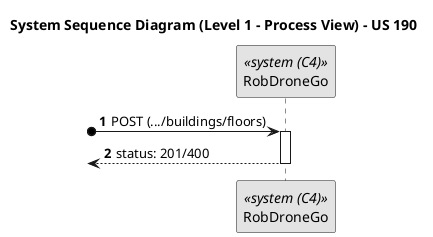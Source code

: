 @startuml
skinparam monochrome true
skinparam packageStyle rectangle
skinparam shadowing false

title System Sequence Diagram (Level 1 - Process View) - US 190
autonumber

participant "RobDroneGo" as Sistema <<system (C4)>>

?o-> Sistema : POST (.../buildings/floors)
activate Sistema

<-- Sistema : status: 201/400
deactivate Sistema

@enduml